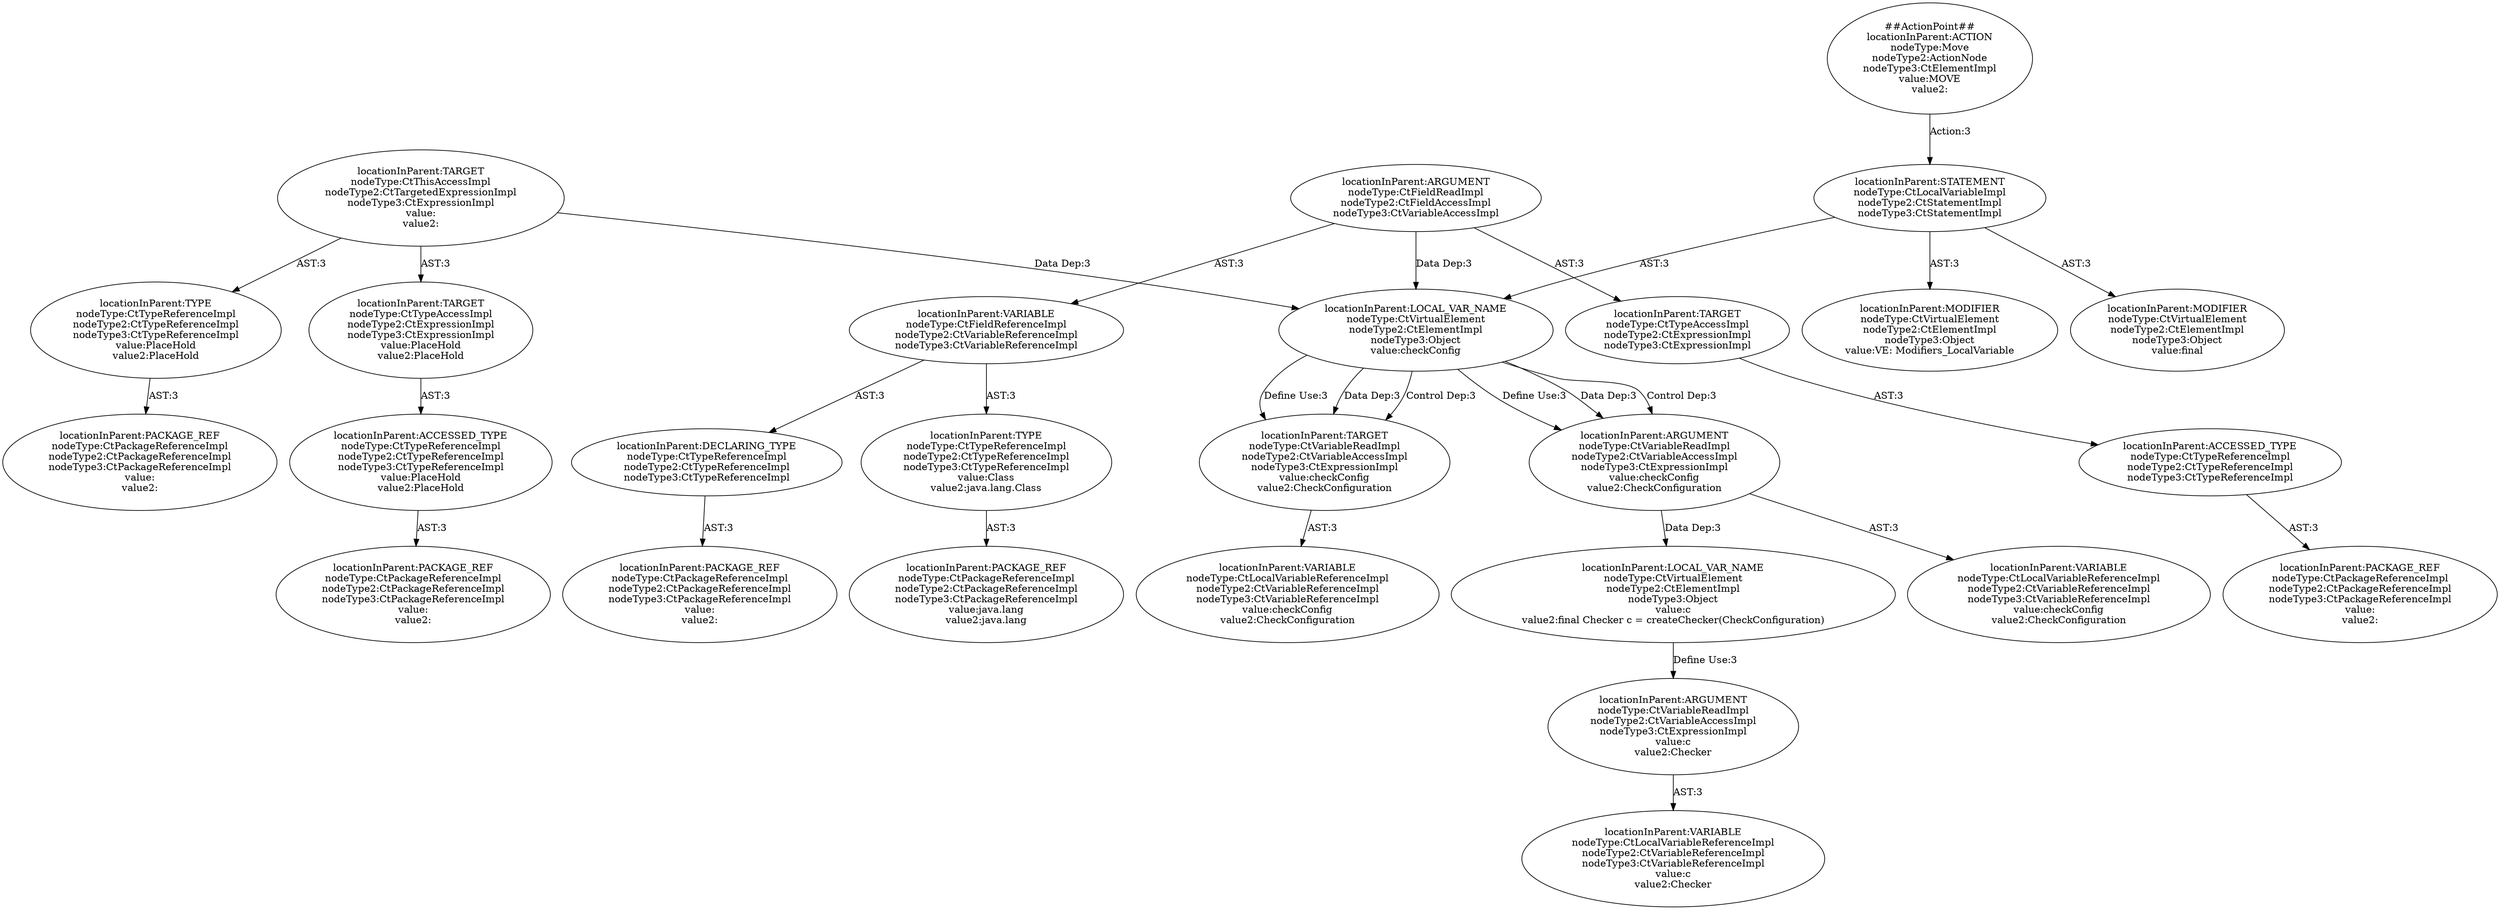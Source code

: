 digraph "Pattern" {
0 [label="##ActionPoint##
locationInParent:ACTION
nodeType:Move
nodeType2:ActionNode
nodeType3:CtElementImpl
value:MOVE
value2:" shape=ellipse]
1 [label="locationInParent:STATEMENT
nodeType:CtLocalVariableImpl
nodeType2:CtStatementImpl
nodeType3:CtStatementImpl" shape=ellipse]
2 [label="locationInParent:LOCAL_VAR_NAME
nodeType:CtVirtualElement
nodeType2:CtElementImpl
nodeType3:Object
value:checkConfig" shape=ellipse]
3 [label="locationInParent:TARGET
nodeType:CtVariableReadImpl
nodeType2:CtVariableAccessImpl
nodeType3:CtExpressionImpl
value:checkConfig
value2:CheckConfiguration" shape=ellipse]
4 [label="locationInParent:ARGUMENT
nodeType:CtVariableReadImpl
nodeType2:CtVariableAccessImpl
nodeType3:CtExpressionImpl
value:checkConfig
value2:CheckConfiguration" shape=ellipse]
5 [label="locationInParent:VARIABLE
nodeType:CtLocalVariableReferenceImpl
nodeType2:CtVariableReferenceImpl
nodeType3:CtVariableReferenceImpl
value:checkConfig
value2:CheckConfiguration" shape=ellipse]
6 [label="locationInParent:ARGUMENT
nodeType:CtVariableReadImpl
nodeType2:CtVariableAccessImpl
nodeType3:CtExpressionImpl
value:c
value2:Checker" shape=ellipse]
7 [label="locationInParent:VARIABLE
nodeType:CtLocalVariableReferenceImpl
nodeType2:CtVariableReferenceImpl
nodeType3:CtVariableReferenceImpl
value:c
value2:Checker" shape=ellipse]
8 [label="locationInParent:VARIABLE
nodeType:CtLocalVariableReferenceImpl
nodeType2:CtVariableReferenceImpl
nodeType3:CtVariableReferenceImpl
value:checkConfig
value2:CheckConfiguration" shape=ellipse]
9 [label="locationInParent:LOCAL_VAR_NAME
nodeType:CtVirtualElement
nodeType2:CtElementImpl
nodeType3:Object
value:c
value2:final Checker c = createChecker(CheckConfiguration)" shape=ellipse]
10 [label="locationInParent:TARGET
nodeType:CtThisAccessImpl
nodeType2:CtTargetedExpressionImpl
nodeType3:CtExpressionImpl
value:
value2:" shape=ellipse]
11 [label="locationInParent:TYPE
nodeType:CtTypeReferenceImpl
nodeType2:CtTypeReferenceImpl
nodeType3:CtTypeReferenceImpl
value:PlaceHold
value2:PlaceHold" shape=ellipse]
12 [label="locationInParent:PACKAGE_REF
nodeType:CtPackageReferenceImpl
nodeType2:CtPackageReferenceImpl
nodeType3:CtPackageReferenceImpl
value:
value2:" shape=ellipse]
13 [label="locationInParent:TARGET
nodeType:CtTypeAccessImpl
nodeType2:CtExpressionImpl
nodeType3:CtExpressionImpl
value:PlaceHold
value2:PlaceHold" shape=ellipse]
14 [label="locationInParent:ACCESSED_TYPE
nodeType:CtTypeReferenceImpl
nodeType2:CtTypeReferenceImpl
nodeType3:CtTypeReferenceImpl
value:PlaceHold
value2:PlaceHold" shape=ellipse]
15 [label="locationInParent:PACKAGE_REF
nodeType:CtPackageReferenceImpl
nodeType2:CtPackageReferenceImpl
nodeType3:CtPackageReferenceImpl
value:
value2:" shape=ellipse]
16 [label="locationInParent:ARGUMENT
nodeType:CtFieldReadImpl
nodeType2:CtFieldAccessImpl
nodeType3:CtVariableAccessImpl" shape=ellipse]
17 [label="locationInParent:TARGET
nodeType:CtTypeAccessImpl
nodeType2:CtExpressionImpl
nodeType3:CtExpressionImpl" shape=ellipse]
18 [label="locationInParent:ACCESSED_TYPE
nodeType:CtTypeReferenceImpl
nodeType2:CtTypeReferenceImpl
nodeType3:CtTypeReferenceImpl" shape=ellipse]
19 [label="locationInParent:PACKAGE_REF
nodeType:CtPackageReferenceImpl
nodeType2:CtPackageReferenceImpl
nodeType3:CtPackageReferenceImpl
value:
value2:" shape=ellipse]
20 [label="locationInParent:VARIABLE
nodeType:CtFieldReferenceImpl
nodeType2:CtVariableReferenceImpl
nodeType3:CtVariableReferenceImpl" shape=ellipse]
21 [label="locationInParent:DECLARING_TYPE
nodeType:CtTypeReferenceImpl
nodeType2:CtTypeReferenceImpl
nodeType3:CtTypeReferenceImpl" shape=ellipse]
22 [label="locationInParent:PACKAGE_REF
nodeType:CtPackageReferenceImpl
nodeType2:CtPackageReferenceImpl
nodeType3:CtPackageReferenceImpl
value:
value2:" shape=ellipse]
23 [label="locationInParent:TYPE
nodeType:CtTypeReferenceImpl
nodeType2:CtTypeReferenceImpl
nodeType3:CtTypeReferenceImpl
value:Class
value2:java.lang.Class" shape=ellipse]
24 [label="locationInParent:PACKAGE_REF
nodeType:CtPackageReferenceImpl
nodeType2:CtPackageReferenceImpl
nodeType3:CtPackageReferenceImpl
value:java.lang
value2:java.lang" shape=ellipse]
25 [label="locationInParent:MODIFIER
nodeType:CtVirtualElement
nodeType2:CtElementImpl
nodeType3:Object
value:VE: Modifiers_LocalVariable" shape=ellipse]
26 [label="locationInParent:MODIFIER
nodeType:CtVirtualElement
nodeType2:CtElementImpl
nodeType3:Object
value:final" shape=ellipse]
0 -> 1 [label="Action:3"];
1 -> 2 [label="AST:3"];
1 -> 25 [label="AST:3"];
1 -> 26 [label="AST:3"];
2 -> 3 [label="Define Use:3"];
2 -> 3 [label="Data Dep:3"];
2 -> 3 [label="Control Dep:3"];
2 -> 4 [label="Define Use:3"];
2 -> 4 [label="Data Dep:3"];
2 -> 4 [label="Control Dep:3"];
3 -> 8 [label="AST:3"];
4 -> 5 [label="AST:3"];
4 -> 9 [label="Data Dep:3"];
6 -> 7 [label="AST:3"];
9 -> 6 [label="Define Use:3"];
10 -> 2 [label="Data Dep:3"];
10 -> 11 [label="AST:3"];
10 -> 13 [label="AST:3"];
11 -> 12 [label="AST:3"];
13 -> 14 [label="AST:3"];
14 -> 15 [label="AST:3"];
16 -> 2 [label="Data Dep:3"];
16 -> 17 [label="AST:3"];
16 -> 20 [label="AST:3"];
17 -> 18 [label="AST:3"];
18 -> 19 [label="AST:3"];
20 -> 21 [label="AST:3"];
20 -> 23 [label="AST:3"];
21 -> 22 [label="AST:3"];
23 -> 24 [label="AST:3"];
}